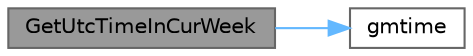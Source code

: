 digraph "GetUtcTimeInCurWeek"
{
 // LATEX_PDF_SIZE
  bgcolor="transparent";
  edge [fontname=Helvetica,fontsize=10,labelfontname=Helvetica,labelfontsize=10];
  node [fontname=Helvetica,fontsize=10,shape=box,height=0.2,width=0.4];
  rankdir="LR";
  Node1 [id="Node000001",label="GetUtcTimeInCurWeek",height=0.2,width=0.4,color="gray40", fillcolor="grey60", style="filled", fontcolor="black",tooltip="获取当前时间相对于本周的 UTC 时间戳"];
  Node1 -> Node2 [id="edge1_Node000001_Node000002",color="steelblue1",style="solid",tooltip=" "];
  Node2 [id="Node000002",label="gmtime",height=0.2,width=0.4,color="grey40", fillcolor="white", style="filled",URL="$bundled_2chrono_8h.html#a83a6d3549151f8648676dde975a0e997",tooltip="Converts given time since epoch as std::time_t value into calendar time, expressed in Coordinated Uni..."];
}
